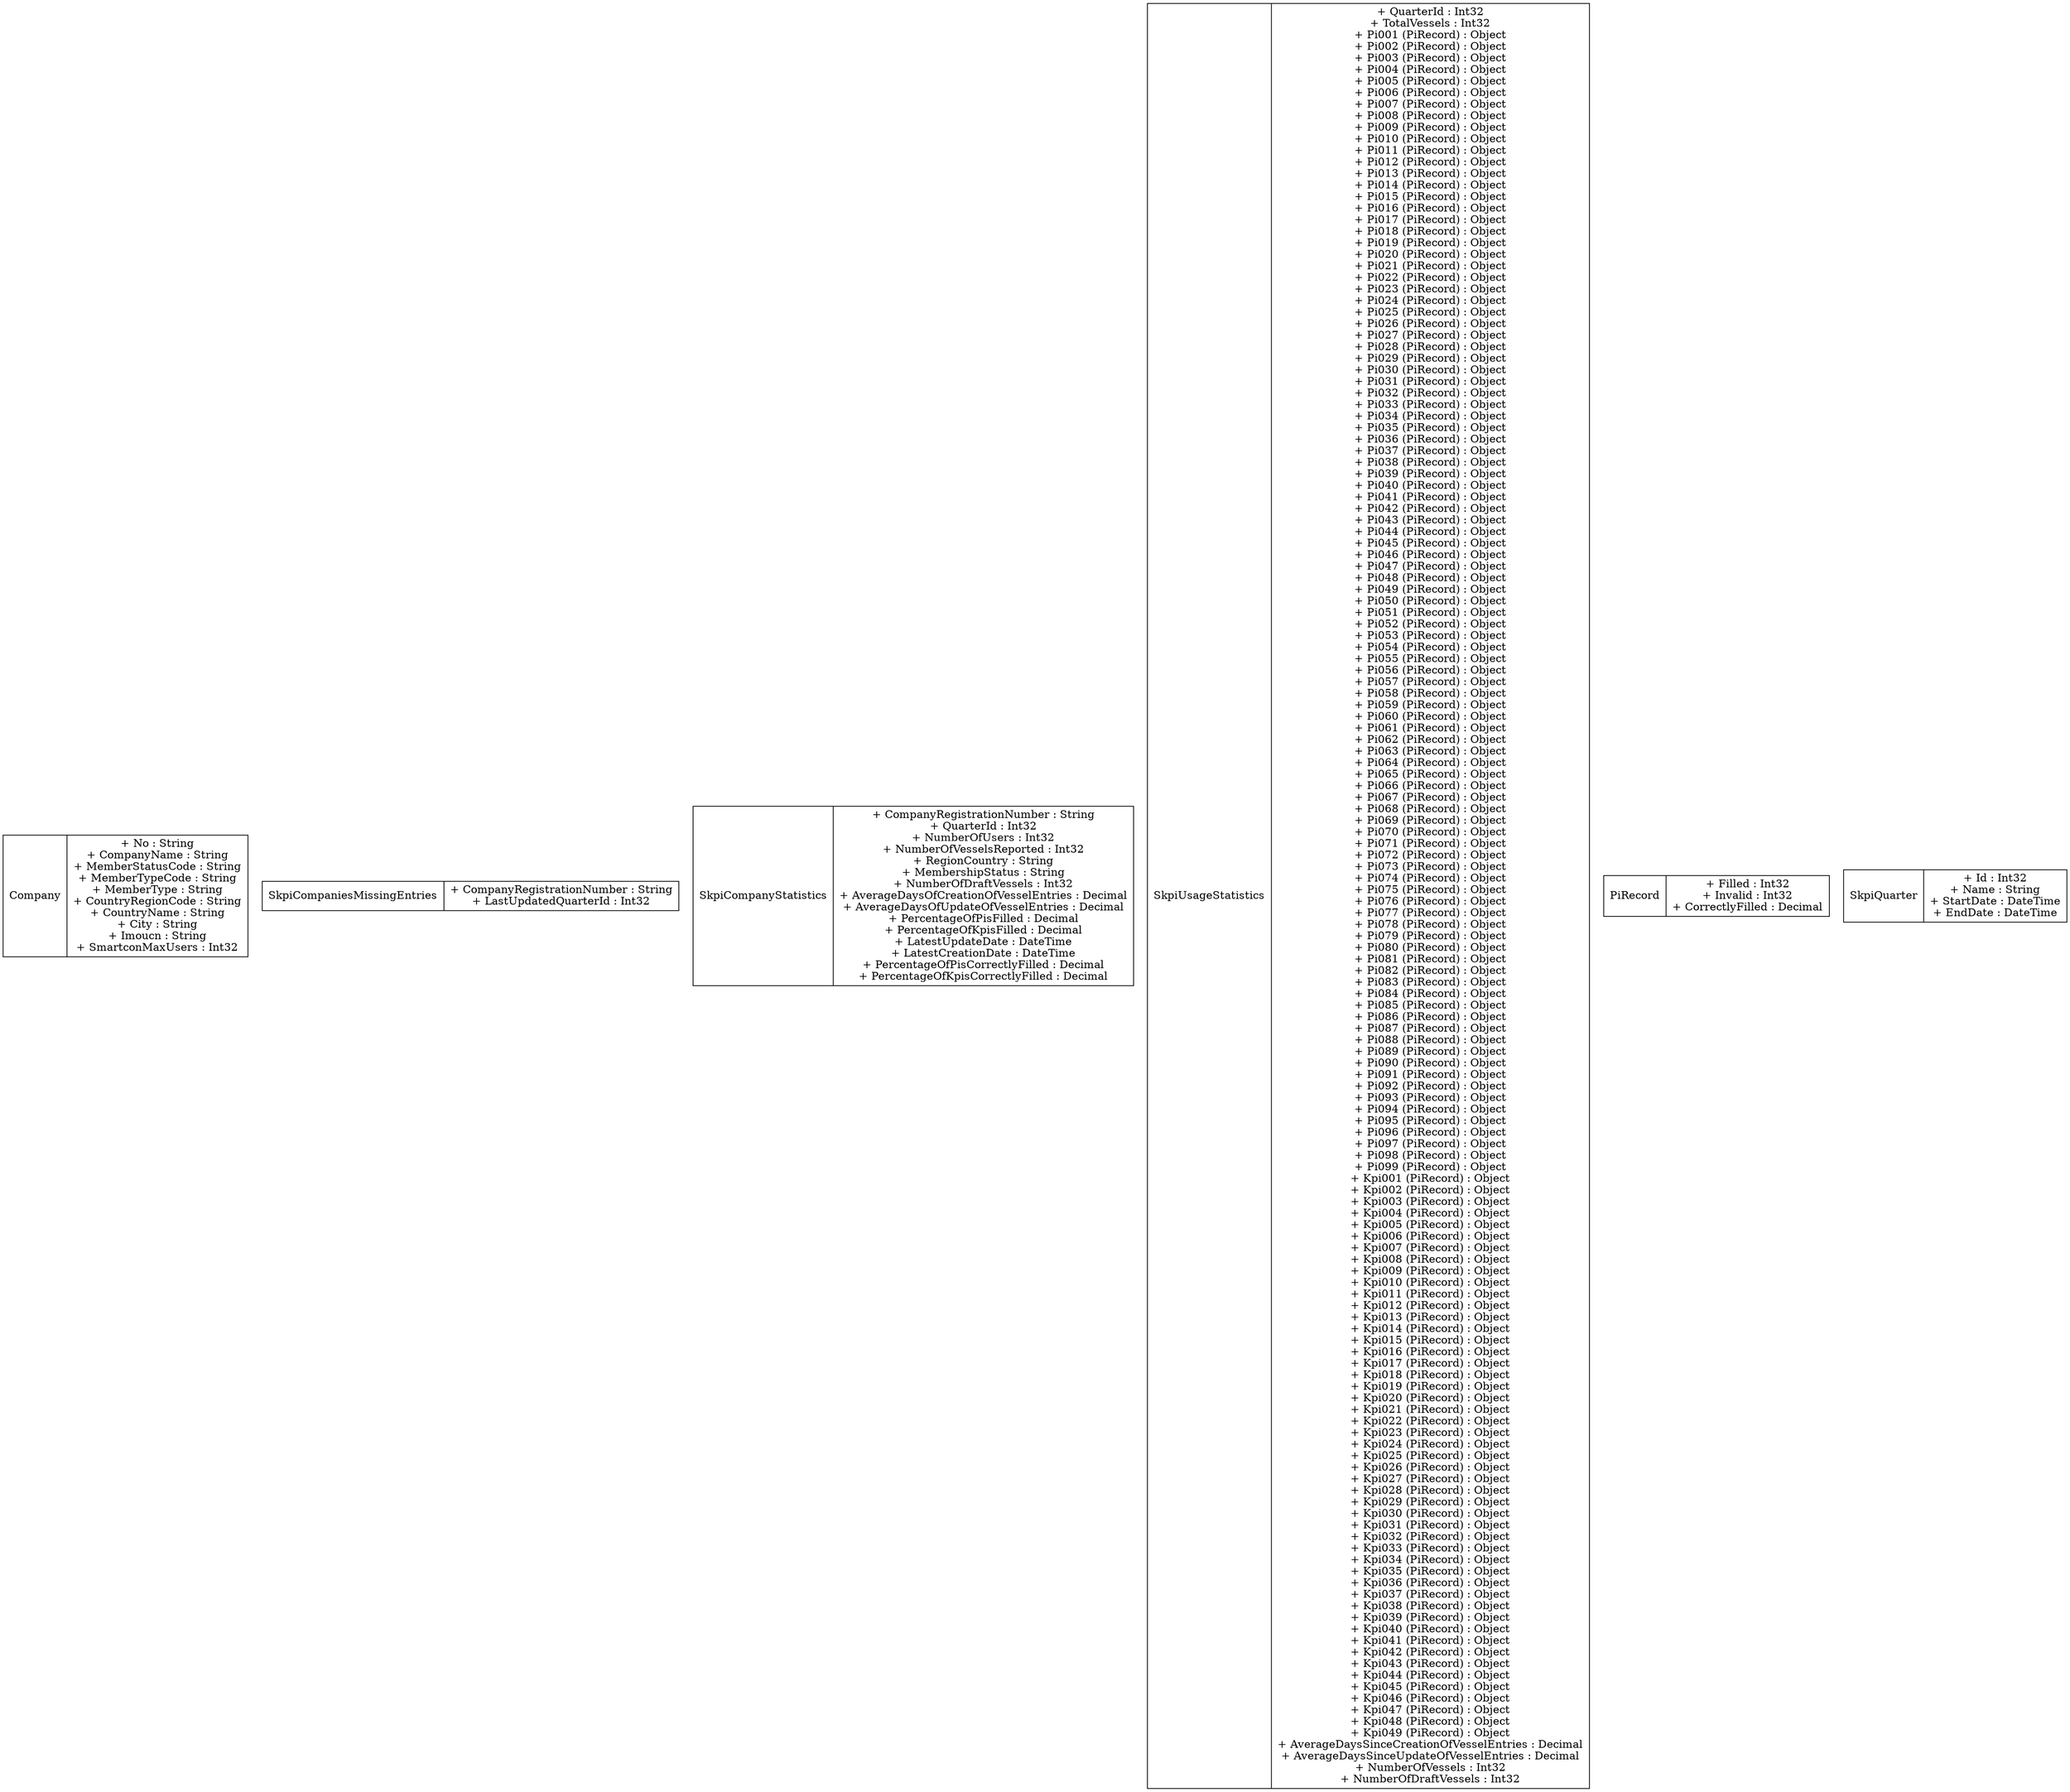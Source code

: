 digraph G {
node [shape=record, style=solid];
0 [shape=record, label="Company | +\ No\ :\ String\n+\ CompanyName\ :\ String\n+\ MemberStatusCode\ :\ String\n+\ MemberTypeCode\ :\ String\n+\ MemberType\ :\ String\n+\ CountryRegionCode\ :\ String\n+\ CountryName\ :\ String\n+\ City\ :\ String\n+\ Imoucn\ :\ String\n+\ SmartconMaxUsers\ :\ Int32"];
1 [shape=record, label="SkpiCompaniesMissingEntries | +\ CompanyRegistrationNumber\ :\ String\n+\ LastUpdatedQuarterId\ :\ Int32"];
2 [shape=record, label="SkpiCompanyStatistics | +\ CompanyRegistrationNumber\ :\ String\n+\ QuarterId\ :\ Int32\n+\ NumberOfUsers\ :\ Int32\n+\ NumberOfVesselsReported\ :\ Int32\n+\ RegionCountry\ :\ String\n+\ MembershipStatus\ :\ String\n+\ NumberOfDraftVessels\ :\ Int32\n+\ AverageDaysOfCreationOfVesselEntries\ :\ Decimal\n+\ AverageDaysOfUpdateOfVesselEntries\ :\ Decimal\n+\ PercentageOfPisFilled\ :\ Decimal\n+\ PercentageOfKpisFilled\ :\ Decimal\n+\ LatestUpdateDate\ :\ DateTime\n+\ LatestCreationDate\ :\ DateTime\n+\ PercentageOfPisCorrectlyFilled\ :\ Decimal\n+\ PercentageOfKpisCorrectlyFilled\ :\ Decimal"];
3 [shape=record, label="SkpiUsageStatistics | +\ QuarterId\ :\ Int32\n+\ TotalVessels\ :\ Int32\n+\ Pi001\ (PiRecord)\ :\ Object\n+\ Pi002\ (PiRecord)\ :\ Object\n+\ Pi003\ (PiRecord)\ :\ Object\n+\ Pi004\ (PiRecord)\ :\ Object\n+\ Pi005\ (PiRecord)\ :\ Object\n+\ Pi006\ (PiRecord)\ :\ Object\n+\ Pi007\ (PiRecord)\ :\ Object\n+\ Pi008\ (PiRecord)\ :\ Object\n+\ Pi009\ (PiRecord)\ :\ Object\n+\ Pi010\ (PiRecord)\ :\ Object\n+\ Pi011\ (PiRecord)\ :\ Object\n+\ Pi012\ (PiRecord)\ :\ Object\n+\ Pi013\ (PiRecord)\ :\ Object\n+\ Pi014\ (PiRecord)\ :\ Object\n+\ Pi015\ (PiRecord)\ :\ Object\n+\ Pi016\ (PiRecord)\ :\ Object\n+\ Pi017\ (PiRecord)\ :\ Object\n+\ Pi018\ (PiRecord)\ :\ Object\n+\ Pi019\ (PiRecord)\ :\ Object\n+\ Pi020\ (PiRecord)\ :\ Object\n+\ Pi021\ (PiRecord)\ :\ Object\n+\ Pi022\ (PiRecord)\ :\ Object\n+\ Pi023\ (PiRecord)\ :\ Object\n+\ Pi024\ (PiRecord)\ :\ Object\n+\ Pi025\ (PiRecord)\ :\ Object\n+\ Pi026\ (PiRecord)\ :\ Object\n+\ Pi027\ (PiRecord)\ :\ Object\n+\ Pi028\ (PiRecord)\ :\ Object\n+\ Pi029\ (PiRecord)\ :\ Object\n+\ Pi030\ (PiRecord)\ :\ Object\n+\ Pi031\ (PiRecord)\ :\ Object\n+\ Pi032\ (PiRecord)\ :\ Object\n+\ Pi033\ (PiRecord)\ :\ Object\n+\ Pi034\ (PiRecord)\ :\ Object\n+\ Pi035\ (PiRecord)\ :\ Object\n+\ Pi036\ (PiRecord)\ :\ Object\n+\ Pi037\ (PiRecord)\ :\ Object\n+\ Pi038\ (PiRecord)\ :\ Object\n+\ Pi039\ (PiRecord)\ :\ Object\n+\ Pi040\ (PiRecord)\ :\ Object\n+\ Pi041\ (PiRecord)\ :\ Object\n+\ Pi042\ (PiRecord)\ :\ Object\n+\ Pi043\ (PiRecord)\ :\ Object\n+\ Pi044\ (PiRecord)\ :\ Object\n+\ Pi045\ (PiRecord)\ :\ Object\n+\ Pi046\ (PiRecord)\ :\ Object\n+\ Pi047\ (PiRecord)\ :\ Object\n+\ Pi048\ (PiRecord)\ :\ Object\n+\ Pi049\ (PiRecord)\ :\ Object\n+\ Pi050\ (PiRecord)\ :\ Object\n+\ Pi051\ (PiRecord)\ :\ Object\n+\ Pi052\ (PiRecord)\ :\ Object\n+\ Pi053\ (PiRecord)\ :\ Object\n+\ Pi054\ (PiRecord)\ :\ Object\n+\ Pi055\ (PiRecord)\ :\ Object\n+\ Pi056\ (PiRecord)\ :\ Object\n+\ Pi057\ (PiRecord)\ :\ Object\n+\ Pi058\ (PiRecord)\ :\ Object\n+\ Pi059\ (PiRecord)\ :\ Object\n+\ Pi060\ (PiRecord)\ :\ Object\n+\ Pi061\ (PiRecord)\ :\ Object\n+\ Pi062\ (PiRecord)\ :\ Object\n+\ Pi063\ (PiRecord)\ :\ Object\n+\ Pi064\ (PiRecord)\ :\ Object\n+\ Pi065\ (PiRecord)\ :\ Object\n+\ Pi066\ (PiRecord)\ :\ Object\n+\ Pi067\ (PiRecord)\ :\ Object\n+\ Pi068\ (PiRecord)\ :\ Object\n+\ Pi069\ (PiRecord)\ :\ Object\n+\ Pi070\ (PiRecord)\ :\ Object\n+\ Pi071\ (PiRecord)\ :\ Object\n+\ Pi072\ (PiRecord)\ :\ Object\n+\ Pi073\ (PiRecord)\ :\ Object\n+\ Pi074\ (PiRecord)\ :\ Object\n+\ Pi075\ (PiRecord)\ :\ Object\n+\ Pi076\ (PiRecord)\ :\ Object\n+\ Pi077\ (PiRecord)\ :\ Object\n+\ Pi078\ (PiRecord)\ :\ Object\n+\ Pi079\ (PiRecord)\ :\ Object\n+\ Pi080\ (PiRecord)\ :\ Object\n+\ Pi081\ (PiRecord)\ :\ Object\n+\ Pi082\ (PiRecord)\ :\ Object\n+\ Pi083\ (PiRecord)\ :\ Object\n+\ Pi084\ (PiRecord)\ :\ Object\n+\ Pi085\ (PiRecord)\ :\ Object\n+\ Pi086\ (PiRecord)\ :\ Object\n+\ Pi087\ (PiRecord)\ :\ Object\n+\ Pi088\ (PiRecord)\ :\ Object\n+\ Pi089\ (PiRecord)\ :\ Object\n+\ Pi090\ (PiRecord)\ :\ Object\n+\ Pi091\ (PiRecord)\ :\ Object\n+\ Pi092\ (PiRecord)\ :\ Object\n+\ Pi093\ (PiRecord)\ :\ Object\n+\ Pi094\ (PiRecord)\ :\ Object\n+\ Pi095\ (PiRecord)\ :\ Object\n+\ Pi096\ (PiRecord)\ :\ Object\n+\ Pi097\ (PiRecord)\ :\ Object\n+\ Pi098\ (PiRecord)\ :\ Object\n+\ Pi099\ (PiRecord)\ :\ Object\n+\ Kpi001\ (PiRecord)\ :\ Object\n+\ Kpi002\ (PiRecord)\ :\ Object\n+\ Kpi003\ (PiRecord)\ :\ Object\n+\ Kpi004\ (PiRecord)\ :\ Object\n+\ Kpi005\ (PiRecord)\ :\ Object\n+\ Kpi006\ (PiRecord)\ :\ Object\n+\ Kpi007\ (PiRecord)\ :\ Object\n+\ Kpi008\ (PiRecord)\ :\ Object\n+\ Kpi009\ (PiRecord)\ :\ Object\n+\ Kpi010\ (PiRecord)\ :\ Object\n+\ Kpi011\ (PiRecord)\ :\ Object\n+\ Kpi012\ (PiRecord)\ :\ Object\n+\ Kpi013\ (PiRecord)\ :\ Object\n+\ Kpi014\ (PiRecord)\ :\ Object\n+\ Kpi015\ (PiRecord)\ :\ Object\n+\ Kpi016\ (PiRecord)\ :\ Object\n+\ Kpi017\ (PiRecord)\ :\ Object\n+\ Kpi018\ (PiRecord)\ :\ Object\n+\ Kpi019\ (PiRecord)\ :\ Object\n+\ Kpi020\ (PiRecord)\ :\ Object\n+\ Kpi021\ (PiRecord)\ :\ Object\n+\ Kpi022\ (PiRecord)\ :\ Object\n+\ Kpi023\ (PiRecord)\ :\ Object\n+\ Kpi024\ (PiRecord)\ :\ Object\n+\ Kpi025\ (PiRecord)\ :\ Object\n+\ Kpi026\ (PiRecord)\ :\ Object\n+\ Kpi027\ (PiRecord)\ :\ Object\n+\ Kpi028\ (PiRecord)\ :\ Object\n+\ Kpi029\ (PiRecord)\ :\ Object\n+\ Kpi030\ (PiRecord)\ :\ Object\n+\ Kpi031\ (PiRecord)\ :\ Object\n+\ Kpi032\ (PiRecord)\ :\ Object\n+\ Kpi033\ (PiRecord)\ :\ Object\n+\ Kpi034\ (PiRecord)\ :\ Object\n+\ Kpi035\ (PiRecord)\ :\ Object\n+\ Kpi036\ (PiRecord)\ :\ Object\n+\ Kpi037\ (PiRecord)\ :\ Object\n+\ Kpi038\ (PiRecord)\ :\ Object\n+\ Kpi039\ (PiRecord)\ :\ Object\n+\ Kpi040\ (PiRecord)\ :\ Object\n+\ Kpi041\ (PiRecord)\ :\ Object\n+\ Kpi042\ (PiRecord)\ :\ Object\n+\ Kpi043\ (PiRecord)\ :\ Object\n+\ Kpi044\ (PiRecord)\ :\ Object\n+\ Kpi045\ (PiRecord)\ :\ Object\n+\ Kpi046\ (PiRecord)\ :\ Object\n+\ Kpi047\ (PiRecord)\ :\ Object\n+\ Kpi048\ (PiRecord)\ :\ Object\n+\ Kpi049\ (PiRecord)\ :\ Object\n+\ AverageDaysSinceCreationOfVesselEntries\ :\ Decimal\n+\ AverageDaysSinceUpdateOfVesselEntries\ :\ Decimal\n+\ NumberOfVessels\ :\ Int32\n+\ NumberOfDraftVessels\ :\ Int32"];
4 [shape=record, label="PiRecord | +\ Filled\ :\ Int32\n+\ Invalid\ :\ Int32\n+\ CorrectlyFilled\ :\ Decimal"];
5 [shape=record, label="SkpiQuarter | +\ Id\ :\ Int32\n+\ Name\ :\ String\n+\ StartDate\ :\ DateTime\n+\ EndDate\ :\ DateTime"];
}